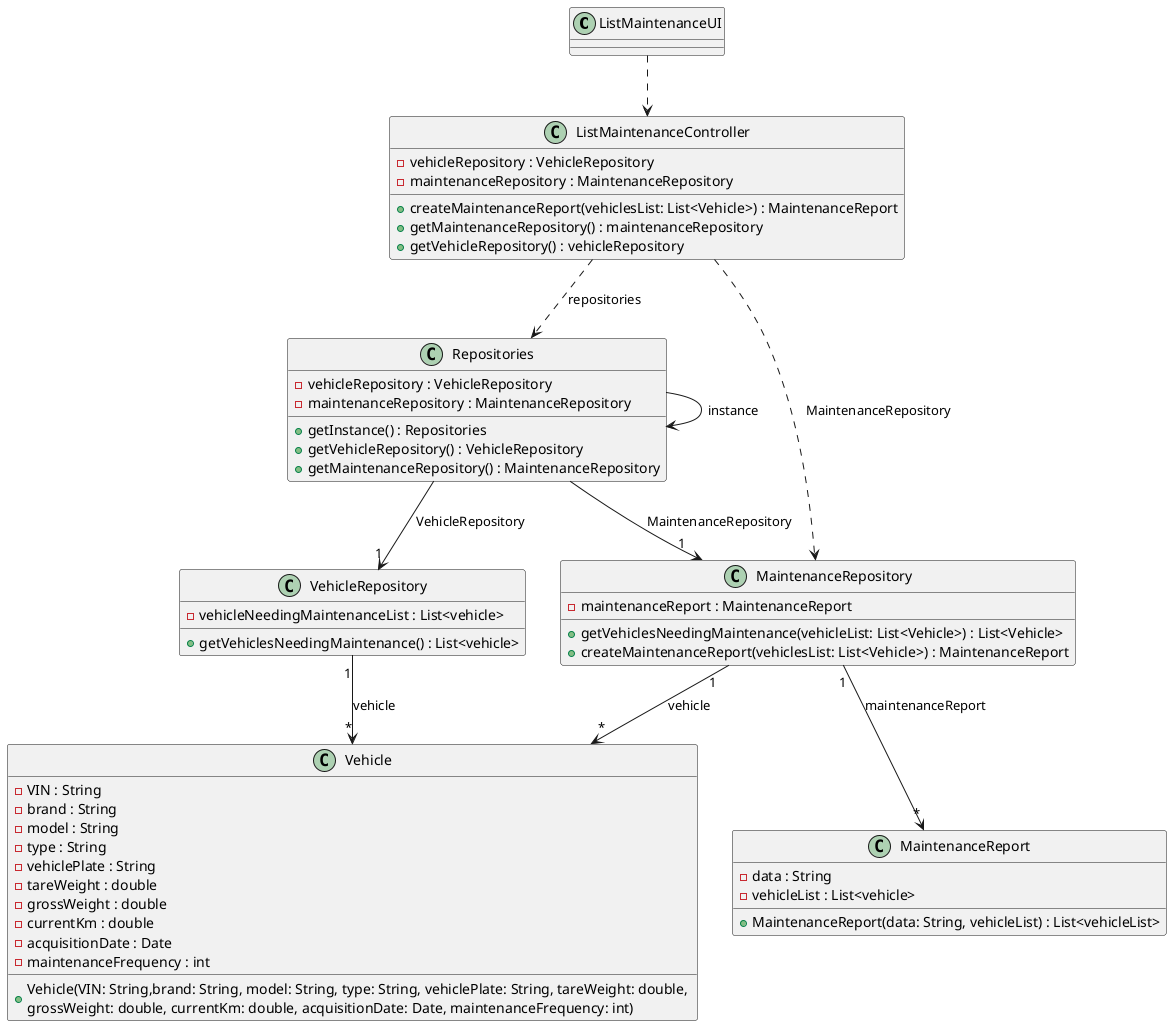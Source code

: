 @startuml
skinparam packageStyle rectangle
skinparam shadowing false
skinparam line type polyline

class ListMaintenanceUI{
}

class ListMaintenanceController {
    - vehicleRepository : VehicleRepository
    - maintenanceRepository : MaintenanceRepository


    + createMaintenanceReport(vehiclesList: List<Vehicle>) : MaintenanceReport
    + getMaintenanceRepository() : maintenanceRepository
    + getVehicleRepository() : vehicleRepository
}

class Repositories {
    - vehicleRepository : VehicleRepository
    - maintenanceRepository : MaintenanceRepository

    + getInstance() : Repositories
    + getVehicleRepository() : VehicleRepository
    + getMaintenanceRepository() : MaintenanceRepository
}

class VehicleRepository {
    - vehicleNeedingMaintenanceList : List<vehicle>

    + getVehiclesNeedingMaintenance() : List<vehicle>

}

class MaintenanceRepository {
    - maintenanceReport : MaintenanceReport

    + getVehiclesNeedingMaintenance(vehicleList: List<Vehicle>) : List<Vehicle>
    + createMaintenanceReport(vehiclesList: List<Vehicle>) : MaintenanceReport
}

class Vehicle {
     - VIN : String
     - brand : String
     - model : String
     - type : String
     - vehiclePlate : String
     - tareWeight : double
     - grossWeight : double
     - currentKm : double
     - acquisitionDate : Date
     - maintenanceFrequency : int

    + Vehicle(VIN: String,brand: String, model: String, type: String, vehiclePlate: String, tareWeight: double, \ngrossWeight: double, currentKm: double, acquisitionDate: Date, maintenanceFrequency: int)
}



class MaintenanceReport {
    - data : String
    - vehicleList : List<vehicle>

    + MaintenanceReport(data: String, vehicleList) : List<vehicleList>

}

ListMaintenanceUI ..> ListMaintenanceController
ListMaintenanceController ..> Repositories: repositories
Repositories --> Repositories: instance
ListMaintenanceController ..> MaintenanceRepository: MaintenanceRepository
Repositories --> "1"VehicleRepository: VehicleRepository
Repositories --> "1"MaintenanceRepository: MaintenanceRepository
VehicleRepository "1"--> "*"Vehicle: vehicle
MaintenanceRepository "1"--> "*"Vehicle: vehicle
MaintenanceRepository "1"-->"*" MaintenanceReport: maintenanceReport
}
@enduml
